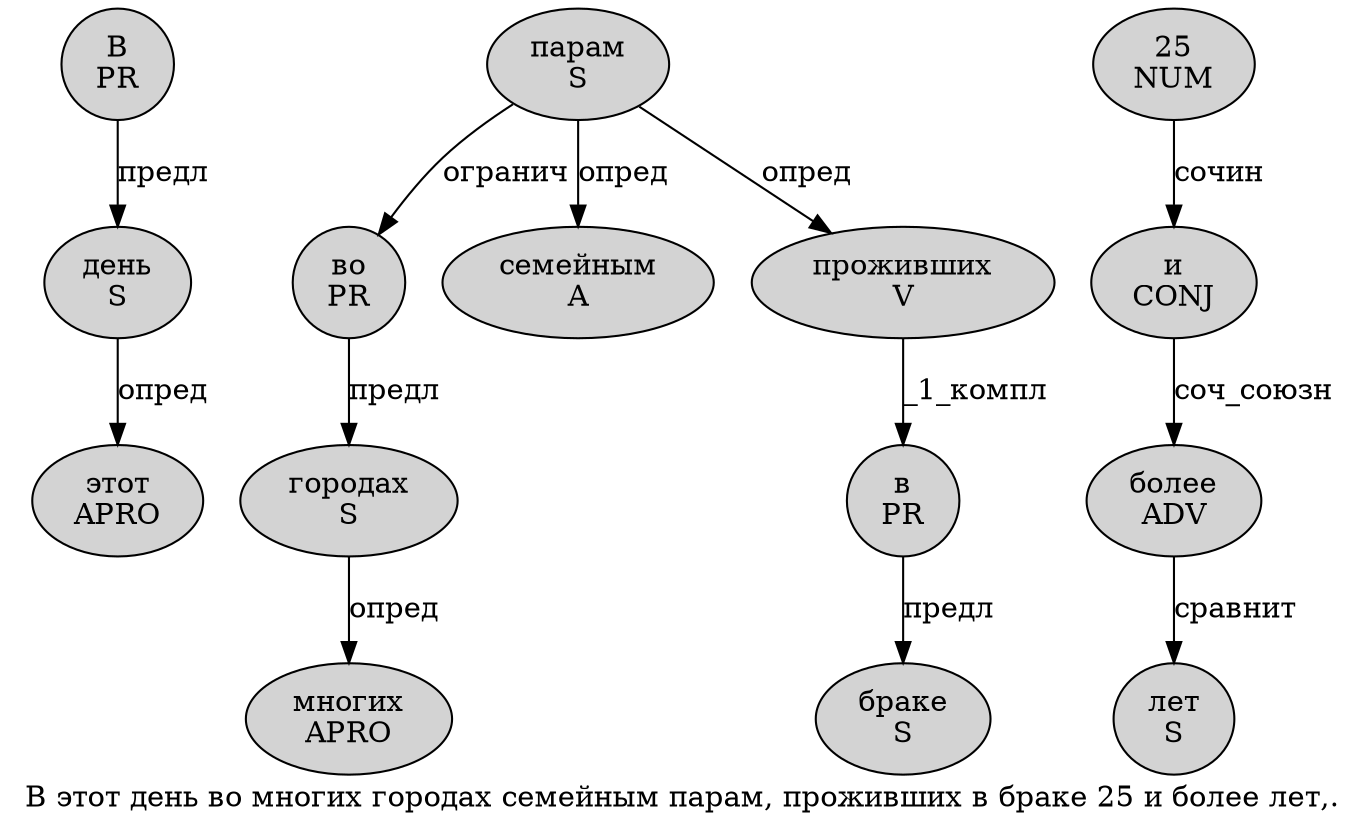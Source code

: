 digraph SENTENCE_1513 {
	graph [label="В этот день во многих городах семейным парам, проживших в браке 25 и более лет,."]
	node [style=filled]
		0 [label="В
PR" color="" fillcolor=lightgray penwidth=1 shape=ellipse]
		1 [label="этот
APRO" color="" fillcolor=lightgray penwidth=1 shape=ellipse]
		2 [label="день
S" color="" fillcolor=lightgray penwidth=1 shape=ellipse]
		3 [label="во
PR" color="" fillcolor=lightgray penwidth=1 shape=ellipse]
		4 [label="многих
APRO" color="" fillcolor=lightgray penwidth=1 shape=ellipse]
		5 [label="городах
S" color="" fillcolor=lightgray penwidth=1 shape=ellipse]
		6 [label="семейным
A" color="" fillcolor=lightgray penwidth=1 shape=ellipse]
		7 [label="парам
S" color="" fillcolor=lightgray penwidth=1 shape=ellipse]
		9 [label="проживших
V" color="" fillcolor=lightgray penwidth=1 shape=ellipse]
		10 [label="в
PR" color="" fillcolor=lightgray penwidth=1 shape=ellipse]
		11 [label="браке
S" color="" fillcolor=lightgray penwidth=1 shape=ellipse]
		12 [label="25
NUM" color="" fillcolor=lightgray penwidth=1 shape=ellipse]
		13 [label="и
CONJ" color="" fillcolor=lightgray penwidth=1 shape=ellipse]
		14 [label="более
ADV" color="" fillcolor=lightgray penwidth=1 shape=ellipse]
		15 [label="лет
S" color="" fillcolor=lightgray penwidth=1 shape=ellipse]
			5 -> 4 [label="опред"]
			2 -> 1 [label="опред"]
			13 -> 14 [label="соч_союзн"]
			12 -> 13 [label="сочин"]
			7 -> 3 [label="огранич"]
			7 -> 6 [label="опред"]
			7 -> 9 [label="опред"]
			14 -> 15 [label="сравнит"]
			3 -> 5 [label="предл"]
			9 -> 10 [label="_1_компл"]
			0 -> 2 [label="предл"]
			10 -> 11 [label="предл"]
}